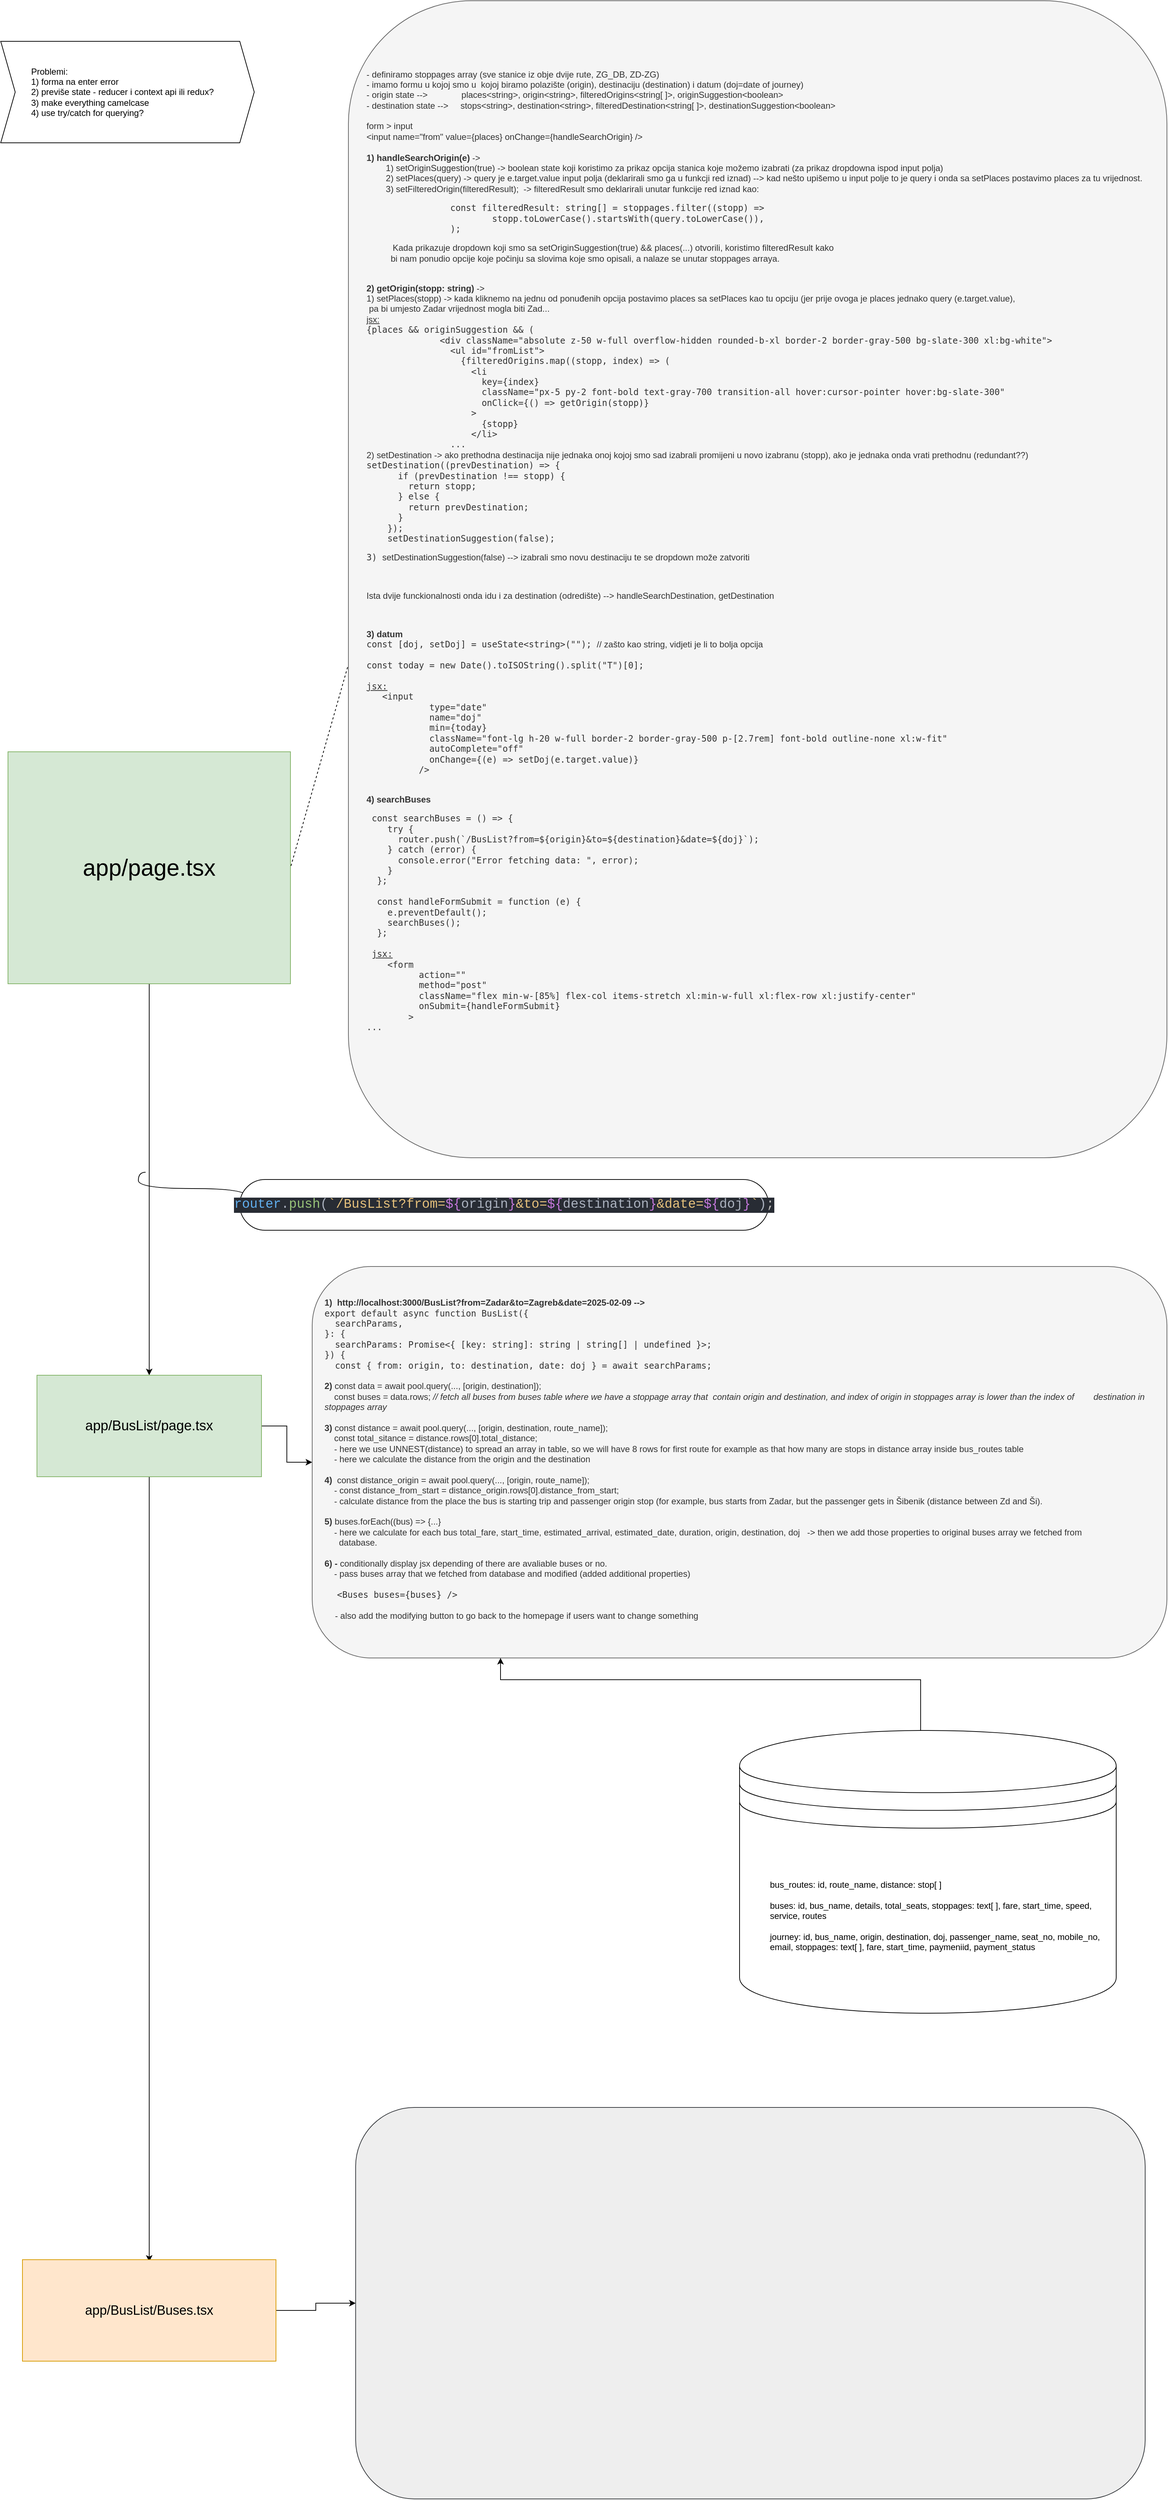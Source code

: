 <mxfile version="26.0.11">
  <diagram name="Page-1" id="hDBnATX-_rqYMnIlR0UH">
    <mxGraphModel dx="1434" dy="5414" grid="1" gridSize="10" guides="1" tooltips="1" connect="1" arrows="1" fold="1" page="1" pageScale="1" pageWidth="827" pageHeight="1169" math="0" shadow="0">
      <root>
        <mxCell id="0" />
        <mxCell id="1" parent="0" />
        <mxCell id="zUcGBLIIrt0SRUpq_5Xp-20" style="edgeStyle=orthogonalEdgeStyle;rounded=0;orthogonalLoop=1;jettySize=auto;html=1;entryX=0.5;entryY=0;entryDx=0;entryDy=0;" parent="1" source="zUcGBLIIrt0SRUpq_5Xp-2" target="zUcGBLIIrt0SRUpq_5Xp-18" edge="1">
          <mxGeometry relative="1" as="geometry" />
        </mxCell>
        <mxCell id="zUcGBLIIrt0SRUpq_5Xp-2" value="&lt;font style=&quot;font-size: 32px;&quot;&gt;app/page.tsx&lt;/font&gt;" style="rounded=0;whiteSpace=wrap;html=1;fillColor=#d5e8d4;strokeColor=#82b366;align=center;" parent="1" vertex="1">
          <mxGeometry x="50" y="-3640" width="390" height="320" as="geometry" />
        </mxCell>
        <mxCell id="zUcGBLIIrt0SRUpq_5Xp-6" value="- definiramo stoppages array (sve stanice iz obje dvije rute, ZG_DB, ZD-ZG)&lt;br&gt;- imamo formu u kojoj smo u&amp;nbsp; kojoj biramo polazište (origin), destinaciju (destination) i datum (doj=date of journey)&lt;br&gt;- origin state --&amp;gt;&amp;nbsp; &amp;nbsp; &amp;nbsp; &amp;nbsp; &amp;nbsp; &amp;nbsp; &amp;nbsp; places&amp;lt;string&amp;gt;, origin&amp;lt;string&amp;gt;, filteredOrigins&amp;lt;string[ ]&amp;gt;, originSuggestion&amp;lt;boolean&amp;gt;&lt;br&gt;&lt;div&gt;- destination state --&amp;gt;&amp;nbsp; &amp;nbsp; &amp;nbsp;stops&amp;lt;string&amp;gt;, destination&amp;lt;string&amp;gt;, filteredDestination&amp;lt;string[ ]&amp;gt;, destinationSuggestion&amp;lt;boolean&amp;gt;&lt;br&gt;&lt;br&gt;form &amp;gt; input&lt;br&gt;&amp;lt;input name=&quot;from&quot; value={places} onChange={handleSearchOrigin} /&amp;gt;&lt;br&gt;&lt;br&gt;&lt;b&gt;1) handleSearchOrigin(e)&amp;nbsp;&lt;/b&gt;-&amp;gt;&amp;nbsp;&lt;br&gt;&lt;span style=&quot;white-space: pre;&quot;&gt;&#x9;&lt;/span&gt;1) setOriginSuggestion(true) -&amp;gt; boolean state koji koristimo za prikaz opcija stanica koje možemo izabrati (za prikaz dropdowna ispod input polja)&lt;br&gt;&lt;span style=&quot;white-space: pre;&quot;&gt;&#x9;&lt;/span&gt;2) setPlaces(query) -&amp;gt; query je e.target.value input polja (deklarirali smo ga u funkcji red iznad) --&amp;gt; kad nešto upišemo u input polje to je query i onda sa setPlaces postavimo places za tu vrijednost.&lt;br&gt;&lt;/div&gt;&lt;div&gt;&lt;span style=&quot;white-space: pre;&quot;&gt;&#x9;&lt;/span&gt;3) setFilteredOrigin(filteredResult);&amp;nbsp; -&amp;gt; filteredResult smo deklarirali unutar funkcije red iznad kao:&amp;nbsp;&lt;br&gt;&lt;pre&gt;&lt;span style=&quot;white-space: pre;&quot;&gt;&#x9;&lt;/span&gt;&lt;span style=&quot;white-space: pre;&quot;&gt;&#x9;&lt;/span&gt;&lt;span style=&quot;background-color: transparent;&quot;&gt;const filteredResult: string[] = stoppages.filter((stopp) =&amp;gt;&lt;br&gt;      &lt;span style=&quot;white-space: pre;&quot;&gt;&#x9;&lt;/span&gt;&lt;span style=&quot;white-space: pre;&quot;&gt;&#x9;&lt;/span&gt;&lt;span style=&quot;white-space: pre;&quot;&gt;&#x9;&lt;/span&gt;stopp.toLowerCase().startsWith(query.toLowerCase()),&lt;br&gt;    &lt;span style=&quot;white-space: pre;&quot;&gt;&#x9;&lt;/span&gt;&lt;span style=&quot;white-space: pre;&quot;&gt;&#x9;&lt;/span&gt;);&lt;/span&gt;&lt;/pre&gt;&lt;pre&gt;&lt;p&gt;&lt;span style=&quot;background-color: transparent;&quot;&gt;     &lt;font face=&quot;Helvetica&quot;&gt;Kada prikazuje dropdown koji smo sa setOriginSuggestion(true) &amp;amp;&amp;amp; places(...) otvorili, koristimo filteredResult kako &lt;br&gt;          bi nam ponudio opcije koje počinju sa slovima koje smo opisali, a nalaze se unutar stoppages arraya.&lt;br&gt;&lt;br&gt;&lt;/font&gt;&lt;/span&gt;&lt;/p&gt;&lt;p&gt;&lt;span style=&quot;background-color: transparent;&quot;&gt;&lt;b style=&quot;font-family: Helvetica;&quot;&gt;2) getOrigin(stopp: string) &lt;/b&gt;&lt;font face=&quot;Helvetica&quot;&gt;-&amp;gt;&lt;br&gt;1) setPlaces(stopp) -&amp;gt; kada kliknemo na jednu od ponuđenih opcija postavimo places sa setPlaces kao tu opciju (jer prije ovoga je places jednako query (e.target.value),&lt;br&gt; pa bi umjesto Zadar vrijednost mogla biti Zad...&lt;br&gt;&lt;u&gt;jsx:&lt;/u&gt;&lt;br&gt;&lt;/font&gt;&lt;font data-font-src=&quot;https://fonts.googleapis.com/css?family=Monospace&quot; face=&quot;Monospace&quot;&gt;{places &amp;amp;&amp;amp; originSuggestion &amp;amp;&amp;amp; (&lt;br&gt;              &amp;lt;div className=&quot;absolute z-50 w-full overflow-hidden rounded-b-xl border-2 border-gray-500 bg-slate-300 xl:bg-white&quot;&amp;gt;&lt;br&gt;                &amp;lt;ul id=&quot;fromList&quot;&amp;gt;&lt;br&gt;                  {filteredOrigins.map((stopp, index) =&amp;gt; (&lt;br&gt;                    &amp;lt;li&lt;br&gt;                      key={index}&lt;br&gt;                      className=&quot;px-5 py-2 font-bold text-gray-700 transition-all hover:cursor-pointer hover:bg-slate-300&quot;&lt;br&gt;                      onClick={() =&amp;gt; getOrigin(stopp)}&lt;br&gt;                    &amp;gt;&lt;br&gt;                      {stopp}&lt;br&gt;                    &amp;lt;/li&amp;gt;&lt;br&gt;                ...&lt;br&gt;&lt;/font&gt;&lt;font face=&quot;Helvetica&quot;&gt;2) setDestination -&amp;gt; ako prethodna destinacija nije jednaka onoj kojoj smo sad izabrali promijeni u novo izabranu (stopp), ako je jednaka onda vrati prethodnu (redundant??)&lt;br&gt;&lt;/font&gt;setDestination((prevDestination) =&amp;gt; {&lt;br&gt;      if (prevDestination !== stopp) {&lt;br&gt;        return stopp;&lt;br&gt;      } else {&lt;br&gt;        return prevDestination;&lt;br&gt;      }&lt;br&gt;    });&lt;br&gt;    setDestinationSuggestion(false);&lt;font face=&quot;Helvetica&quot;&gt;&lt;br&gt;&lt;/font&gt;&lt;/span&gt;&lt;/p&gt;&lt;p&gt;&lt;span style=&quot;background-color: transparent;&quot;&gt;3) &lt;font face=&quot;Helvetica&quot;&gt;setDestinationSuggestion(false) --&amp;gt; &lt;/font&gt;&lt;font face=&quot;Helvetica&quot;&gt;izabrali smo novu destinaciju te se dropdown može zatvoriti&lt;/font&gt;&lt;/span&gt;&lt;/p&gt;&lt;p&gt;&lt;span style=&quot;background-color: transparent;&quot;&gt;&lt;font face=&quot;Helvetica&quot;&gt;&lt;br&gt;&lt;/font&gt;&lt;/span&gt;&lt;/p&gt;&lt;p&gt;&lt;span style=&quot;background-color: transparent;&quot;&gt;&lt;font face=&quot;Helvetica&quot;&gt;Ista dvije funckionalnosti onda idu i za destination (odredište) --&amp;gt; handleSearchDestination, getDestination&lt;/font&gt;&lt;/span&gt;&lt;/p&gt;&lt;p&gt;&lt;span style=&quot;background-color: transparent;&quot;&gt;&lt;br&gt;&lt;/span&gt;&lt;/p&gt;&lt;p&gt;&lt;b&gt;&lt;font face=&quot;Helvetica&quot;&gt;3) datum&lt;/font&gt;&lt;br&gt;&lt;/b&gt;const [doj, setDoj] = useState&amp;lt;string&amp;gt;(&quot;&quot;); &lt;font face=&quot;Helvetica&quot;&gt;// zašto kao string, vidjeti je li to bolja opcija&lt;/font&gt;&lt;br&gt;&lt;br&gt;const today = new Date().toISOString().split(&quot;T&quot;)[0];&lt;br&gt;&lt;br&gt;&lt;u&gt;jsx:&lt;/u&gt;&lt;br&gt; &lt;font data-font-src=&quot;https://fonts.googleapis.com/css?family=Monospace&quot; face=&quot;Monospace&quot;&gt;  &amp;lt;input&lt;br&gt;            type=&quot;date&quot;&lt;br&gt;            name=&quot;doj&quot;&lt;br&gt;            min={today}&lt;br&gt;            className=&quot;font-lg h-20 w-full border-2 border-gray-500 p-[2.7rem] font-bold outline-none xl:w-fit&quot;&lt;br&gt;            autoComplete=&quot;off&quot;&lt;br&gt;            onChange={(e) =&amp;gt; setDoj(e.target.value)}&lt;br&gt;          /&amp;gt;&lt;/font&gt;&lt;br&gt;&lt;/p&gt;&lt;p&gt;&lt;span style=&quot;background-color: transparent;&quot;&gt;&lt;br&gt;&lt;b&gt;&lt;font face=&quot;Helvetica&quot;&gt;4) searchBuses&lt;/font&gt;&lt;/b&gt;&lt;/span&gt;&lt;/p&gt;&lt;p&gt;&lt;span style=&quot;background-color: transparent;&quot;&gt; &lt;font data-font-src=&quot;https://fonts.googleapis.com/css?family=Monospace&quot; face=&quot;Monospace&quot;&gt;const searchBuses = () =&amp;gt; {&lt;br&gt;    try {&lt;br&gt;      router.push(`/BusList?from=${origin}&amp;amp;to=${destination}&amp;amp;date=${doj}`);&lt;br&gt;    } catch (error) {&lt;br&gt;      console.error(&quot;Error fetching data: &quot;, error); &lt;br&gt;    }&lt;br&gt;  };&lt;br&gt;&lt;br&gt;  const handleFormSubmit = function (e) {&lt;br&gt;    e.preventDefault();&lt;br&gt;    searchBuses();&lt;br&gt;  };&lt;br&gt;&lt;br&gt; &lt;u&gt;jsx:&lt;/u&gt;&lt;br&gt;    &amp;lt;form&lt;br&gt;          action=&quot;&quot;&lt;br&gt;          method=&quot;post&quot;&lt;br&gt;          className=&quot;flex min-w-[85%] flex-col items-stretch xl:min-w-full xl:flex-row xl:justify-center&quot;&lt;br&gt;          onSubmit={handleFormSubmit}&lt;br&gt;        &amp;gt;&lt;br&gt;...&lt;br&gt;&lt;br&gt;&lt;/font&gt;&lt;/span&gt;&lt;/p&gt;&lt;p&gt;&lt;span style=&quot;background-color: transparent;&quot;&gt;&lt;br&gt;&lt;/span&gt;&lt;/p&gt;&lt;span style=&quot;background-color: transparent;&quot;&gt;&lt;span style=&quot;white-space: pre;&quot;&gt;&#x9;&lt;/span&gt;&lt;span style=&quot;white-space: pre;&quot;&gt;&#x9;&lt;/span&gt;&lt;/span&gt;&lt;/pre&gt;&lt;/div&gt;" style="rounded=1;whiteSpace=wrap;html=1;align=left;spacingLeft=25;spacingRight=10;spacingTop=10;spacing=0;spacingBottom=10;fillColor=#f5f5f5;fontColor=#333333;strokeColor=#666666;" parent="1" vertex="1">
          <mxGeometry x="520" y="-4676" width="1130" height="1596" as="geometry" />
        </mxCell>
        <mxCell id="zUcGBLIIrt0SRUpq_5Xp-10" value="" style="endArrow=none;dashed=1;html=1;rounded=0;entryX=1;entryY=0.5;entryDx=0;entryDy=0;exitX=-0.001;exitY=0.576;exitDx=0;exitDy=0;exitPerimeter=0;" parent="1" source="zUcGBLIIrt0SRUpq_5Xp-6" target="zUcGBLIIrt0SRUpq_5Xp-2" edge="1">
          <mxGeometry width="50" height="50" relative="1" as="geometry">
            <mxPoint x="510" y="-3720" as="sourcePoint" />
            <mxPoint x="970" y="-3710" as="targetPoint" />
          </mxGeometry>
        </mxCell>
        <mxCell id="zUcGBLIIrt0SRUpq_5Xp-27" style="edgeStyle=orthogonalEdgeStyle;rounded=0;orthogonalLoop=1;jettySize=auto;html=1;" parent="1" source="zUcGBLIIrt0SRUpq_5Xp-18" target="zUcGBLIIrt0SRUpq_5Xp-28" edge="1">
          <mxGeometry relative="1" as="geometry">
            <mxPoint x="640" y="-2710" as="targetPoint" />
          </mxGeometry>
        </mxCell>
        <mxCell id="wEU0tcn83tqyCmN5frSI-1" style="edgeStyle=orthogonalEdgeStyle;rounded=0;orthogonalLoop=1;jettySize=auto;html=1;" edge="1" parent="1" source="zUcGBLIIrt0SRUpq_5Xp-18">
          <mxGeometry relative="1" as="geometry">
            <mxPoint x="245" y="-1557.143" as="targetPoint" />
          </mxGeometry>
        </mxCell>
        <mxCell id="zUcGBLIIrt0SRUpq_5Xp-18" value="&lt;font style=&quot;font-size: 19px;&quot;&gt;app/BusList/page.tsx&lt;/font&gt;" style="rounded=0;whiteSpace=wrap;html=1;fillColor=#d5e8d4;strokeColor=#82b366;" parent="1" vertex="1">
          <mxGeometry x="90" y="-2780" width="310" height="140" as="geometry" />
        </mxCell>
        <mxCell id="zUcGBLIIrt0SRUpq_5Xp-23" style="edgeStyle=entityRelationEdgeStyle;rounded=0;orthogonalLoop=1;jettySize=auto;html=1;startArrow=none;endArrow=none;segment=10;curved=1;sourcePerimeterSpacing=0;targetPerimeterSpacing=0;exitX=0;exitY=0.5;exitDx=0;exitDy=0;" parent="1" source="zUcGBLIIrt0SRUpq_5Xp-21" edge="1">
          <mxGeometry relative="1" as="geometry">
            <mxPoint x="240" y="-3060" as="targetPoint" />
            <mxPoint x="1100" y="-2970" as="sourcePoint" />
          </mxGeometry>
        </mxCell>
        <mxCell id="zUcGBLIIrt0SRUpq_5Xp-21" value="&lt;br&gt;&lt;div style=&quot;color: rgb(187, 187, 187); background-color: rgb(40, 44, 52); font-family: Consolas, &amp;quot;Courier New&amp;quot;, monospace; font-weight: normal; line-height: 19px; white-space: pre;&quot;&gt;&lt;div style=&quot;&quot;&gt;&lt;font style=&quot;font-size: 18px;&quot;&gt;&lt;span style=&quot;color: rgb(97, 175, 239);&quot;&gt;router&lt;/span&gt;&lt;span style=&quot;color: rgb(171, 178, 191);&quot;&gt;.&lt;/span&gt;&lt;span style=&quot;color: rgb(152, 195, 121);&quot;&gt;push&lt;/span&gt;&lt;span style=&quot;color: rgb(171, 178, 191);&quot;&gt;(&lt;/span&gt;&lt;span style=&quot;color: rgb(229, 192, 123);&quot;&gt;`/BusList?from=&lt;/span&gt;&lt;span style=&quot;color: rgb(198, 120, 221);&quot;&gt;${&lt;/span&gt;&lt;span style=&quot;color: rgb(171, 178, 191);&quot;&gt;origin&lt;/span&gt;&lt;span style=&quot;color: rgb(198, 120, 221);&quot;&gt;}&lt;/span&gt;&lt;span style=&quot;color: rgb(229, 192, 123);&quot;&gt;&amp;amp;to=&lt;/span&gt;&lt;span style=&quot;color: rgb(198, 120, 221);&quot;&gt;${&lt;/span&gt;&lt;span style=&quot;color: rgb(171, 178, 191);&quot;&gt;destination&lt;/span&gt;&lt;span style=&quot;color: rgb(198, 120, 221);&quot;&gt;}&lt;/span&gt;&lt;span style=&quot;color: rgb(229, 192, 123);&quot;&gt;&amp;amp;date=&lt;/span&gt;&lt;span style=&quot;color: rgb(198, 120, 221);&quot;&gt;${&lt;/span&gt;&lt;span style=&quot;color: rgb(171, 178, 191);&quot;&gt;doj&lt;/span&gt;&lt;span style=&quot;color: rgb(198, 120, 221);&quot;&gt;}&lt;/span&gt;&lt;span style=&quot;color: rgb(229, 192, 123);&quot;&gt;`&lt;/span&gt;&lt;span style=&quot;color: rgb(171, 178, 191);&quot;&gt;)&lt;/span&gt;&lt;span style=&quot;color: rgb(187, 187, 187);&quot;&gt;;&lt;/span&gt;&lt;/font&gt;&lt;/div&gt;&lt;/div&gt;&lt;div&gt;&lt;br/&gt;&lt;/div&gt;" style="whiteSpace=wrap;html=1;rounded=1;arcSize=50;align=center;verticalAlign=middle;strokeWidth=1;autosize=1;spacing=4;treeFolding=1;treeMoving=1;newEdgeStyle={&quot;edgeStyle&quot;:&quot;entityRelationEdgeStyle&quot;,&quot;startArrow&quot;:&quot;none&quot;,&quot;endArrow&quot;:&quot;none&quot;,&quot;segment&quot;:10,&quot;curved&quot;:1,&quot;sourcePerimeterSpacing&quot;:0,&quot;targetPerimeterSpacing&quot;:0};" parent="1" vertex="1" collapsed="1">
          <mxGeometry x="370" y="-3050" width="730" height="70" as="geometry" />
        </mxCell>
        <mxCell id="zUcGBLIIrt0SRUpq_5Xp-28" value="&lt;b&gt;1)&amp;nbsp;&amp;nbsp;http://localhost:3000/BusList?from=Zadar&amp;amp;to=Zagreb&amp;amp;date=2025-02-09 --&amp;gt;&lt;/b&gt;&lt;br&gt;&lt;span style=&quot;background-color: transparent;&quot;&gt;&lt;font face=&quot;monospace&quot;&gt;export default async function BusList({&lt;/font&gt;&lt;/span&gt;&lt;div&gt;&lt;font face=&quot;monospace&quot;&gt;&amp;nbsp; searchParams,&lt;/font&gt;&lt;/div&gt;&lt;div&gt;&lt;font face=&quot;monospace&quot;&gt;}: {&lt;/font&gt;&lt;/div&gt;&lt;div&gt;&lt;font face=&quot;monospace&quot;&gt;&amp;nbsp; searchParams: Promise&amp;lt;{ [key: string]: string | string[] | undefined }&amp;gt;;&lt;/font&gt;&lt;/div&gt;&lt;div&gt;&lt;font face=&quot;monospace&quot;&gt;}) {&lt;/font&gt;&lt;/div&gt;&lt;font face=&quot;monospace&quot;&gt;&lt;span style=&quot;background-color: transparent;&quot;&gt;&amp;nbsp; const { from: origin, to: destination, date: doj } = await searchParams;&lt;/span&gt;&amp;nbsp;&lt;/font&gt;&lt;div&gt;&lt;br&gt;&lt;/div&gt;&lt;div&gt;&lt;b&gt;2) &lt;/b&gt;const data = await pool.query(..., [origin, destination]);&lt;br&gt;&amp;nbsp; &amp;nbsp; const buses = data.rows; &lt;i&gt;// fetch all buses from buses table where we have a stoppage array that&amp;nbsp; contain origin and destination, and index of origin in stoppages array is lower than the index of&amp;nbsp; &amp;nbsp; &amp;nbsp; &amp;nbsp; destination in stoppages array&lt;/i&gt;&lt;/div&gt;&lt;div&gt;&lt;i&gt;&lt;br&gt;&lt;/i&gt;&lt;/div&gt;&lt;div&gt;&lt;b&gt;3)&lt;/b&gt; const distance = await pool.query(..., [origin, destination, route_name]);&lt;br&gt;&amp;nbsp; &amp;nbsp; const total_sitance = distance.rows[0].total_distance;&lt;br&gt;&amp;nbsp; &amp;nbsp; - here we use UNNEST(distance) to spread an array in table, so we will have 8 rows for first route for example as that how many are stops in distance array inside bus_routes table&lt;br&gt;&amp;nbsp; &amp;nbsp; - here we calculate the distance from the origin and the destination&lt;/div&gt;&lt;div&gt;&lt;br&gt;&lt;/div&gt;&lt;div&gt;&lt;b&gt;4)&lt;/b&gt;&amp;nbsp; const distance_origin = await pool.query(..., [origin, route_name]);&lt;br&gt;&amp;nbsp; &amp;nbsp; - const distance_from_start = distance_origin.rows[0].distance_from_start;&lt;br&gt;&amp;nbsp; &amp;nbsp; - calculate distance from the place the bus is starting trip and passenger origin stop (for example, bus starts from Zadar, but the passenger gets in Šibenik (distance between Zd and Ši).&lt;br&gt;&lt;br&gt;&lt;b&gt;5)&lt;/b&gt; buses.forEach((bus) =&amp;gt; {...}&lt;br&gt;&amp;nbsp; &amp;nbsp; - here we calculate for each bus total_fare, start_time, estimated_arrival, estimated_date, duration, origin, destination, doj&amp;nbsp; &amp;nbsp;-&amp;gt; then we add those properties to original buses array we fetched from&lt;br&gt;&amp;nbsp; &amp;nbsp; &amp;nbsp; database.&lt;br&gt;&amp;nbsp; &amp;nbsp;&lt;br&gt;&lt;b&gt;6) -&amp;nbsp;&lt;/b&gt;conditionally display jsx depending of there are avaliable buses or no.&lt;br&gt;&amp;nbsp; &amp;nbsp; - pass buses array that we fetched from database and modified (added additional properties)&lt;br&gt;&amp;nbsp;&amp;nbsp;&lt;br&gt;&lt;b&gt;&amp;nbsp; &amp;nbsp;&lt;/b&gt;&lt;font style=&quot;&quot; data-font-src=&quot;https://fonts.googleapis.com/css?family=Monospace&quot; face=&quot;Monospace&quot;&gt;&lt;b&gt;&amp;nbsp;&lt;/b&gt;&amp;lt;Buses buses={buses} /&amp;gt;&lt;/font&gt;&lt;/div&gt;&lt;div&gt;&lt;font face=&quot;monospace&quot;&gt;&lt;b&gt;&lt;br&gt;&lt;/b&gt;&lt;/font&gt;&lt;/div&gt;&lt;div&gt;&lt;font style=&quot;font-weight: bold;&quot; face=&quot;monospace&quot;&gt;&amp;nbsp; &lt;/font&gt;&lt;font style=&quot;&quot; face=&quot;Helvetica&quot;&gt;- also add the modifying button to go back to the homepage if users want to change something&lt;/font&gt;&lt;br&gt;&lt;br&gt;&lt;/div&gt;" style="rounded=1;whiteSpace=wrap;html=1;fillColor=#f5f5f5;fontColor=#333333;strokeColor=#666666;align=left;spacingLeft=15;spacingTop=10;spacingRight=5;spacingBottom=5;" parent="1" vertex="1">
          <mxGeometry x="470" y="-2930" width="1180" height="540" as="geometry" />
        </mxCell>
        <mxCell id="zUcGBLIIrt0SRUpq_5Xp-30" value="&lt;blockquote style=&quot;margin: 0 0 0 40px; border: none; padding: 0px;&quot;&gt;Problemi:&amp;nbsp;&lt;div&gt;1) forma na enter error&lt;/div&gt;&lt;div&gt;2) previše state - reducer i context api ili redux?&lt;br&gt;3) make everything camelcase&lt;br&gt;4) use try/catch for querying?&lt;/div&gt;&lt;/blockquote&gt;" style="shape=step;perimeter=stepPerimeter;whiteSpace=wrap;html=1;fixedSize=1;align=left;" parent="1" vertex="1">
          <mxGeometry x="40" y="-4620" width="350" height="140" as="geometry" />
        </mxCell>
        <mxCell id="zUcGBLIIrt0SRUpq_5Xp-32" style="edgeStyle=orthogonalEdgeStyle;rounded=0;orthogonalLoop=1;jettySize=auto;html=1;" parent="1" source="zUcGBLIIrt0SRUpq_5Xp-31" target="zUcGBLIIrt0SRUpq_5Xp-28" edge="1">
          <mxGeometry relative="1" as="geometry">
            <Array as="points">
              <mxPoint x="1310" y="-2360" />
              <mxPoint x="730" y="-2360" />
            </Array>
          </mxGeometry>
        </mxCell>
        <mxCell id="zUcGBLIIrt0SRUpq_5Xp-31" value="&lt;blockquote style=&quot;margin: 0 0 0 40px; border: none; padding: 0px;&quot;&gt;bus_routes: id, route_name, distance: stop[ ]&lt;div&gt;&lt;br&gt;&lt;/div&gt;&lt;div&gt;buses: id, bus_name, details, total_seats, stoppages: text[ ], fare, start_time, speed, service, routes&lt;/div&gt;&lt;div&gt;&lt;br&gt;&lt;/div&gt;&lt;div&gt;journey: id, bus_name, origin, destination, doj, passenger_name, seat_no, mobile_no, email, stoppages: text[ ], fare, start_time, paymeniid, payment_status&lt;/div&gt;&lt;/blockquote&gt;" style="shape=datastore;whiteSpace=wrap;html=1;align=left;" parent="1" vertex="1">
          <mxGeometry x="1060" y="-2290" width="520" height="390" as="geometry" />
        </mxCell>
        <mxCell id="wEU0tcn83tqyCmN5frSI-4" style="edgeStyle=orthogonalEdgeStyle;rounded=0;orthogonalLoop=1;jettySize=auto;html=1;" edge="1" parent="1" source="wEU0tcn83tqyCmN5frSI-2" target="wEU0tcn83tqyCmN5frSI-5">
          <mxGeometry relative="1" as="geometry">
            <mxPoint x="590" y="-1490" as="targetPoint" />
          </mxGeometry>
        </mxCell>
        <mxCell id="wEU0tcn83tqyCmN5frSI-2" value="&lt;font style=&quot;font-size: 18px;&quot;&gt;app/BusList/Buses.tsx&lt;/font&gt;" style="rounded=0;whiteSpace=wrap;html=1;fillColor=#ffe6cc;strokeColor=#d79b00;" vertex="1" parent="1">
          <mxGeometry x="70" y="-1560" width="350" height="140" as="geometry" />
        </mxCell>
        <mxCell id="wEU0tcn83tqyCmN5frSI-5" value="" style="rounded=1;whiteSpace=wrap;html=1;fillColor=#eeeeee;strokeColor=#36393d;" vertex="1" parent="1">
          <mxGeometry x="530" y="-1770" width="1090" height="540" as="geometry" />
        </mxCell>
      </root>
    </mxGraphModel>
  </diagram>
</mxfile>
